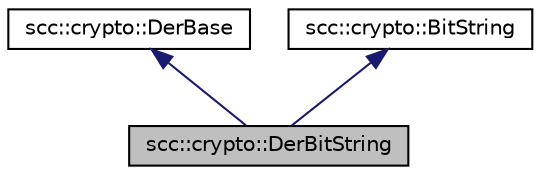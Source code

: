 digraph "scc::crypto::DerBitString"
{
 // LATEX_PDF_SIZE
  edge [fontname="Helvetica",fontsize="10",labelfontname="Helvetica",labelfontsize="10"];
  node [fontname="Helvetica",fontsize="10",shape=record];
  Node1 [label="scc::crypto::DerBitString",height=0.2,width=0.4,color="black", fillcolor="grey75", style="filled", fontcolor="black",tooltip=" "];
  Node2 -> Node1 [dir="back",color="midnightblue",fontsize="10",style="solid",fontname="Helvetica"];
  Node2 [label="scc::crypto::DerBase",height=0.2,width=0.4,color="black", fillcolor="white", style="filled",URL="$d4/d4f/classscc_1_1crypto_1_1DerBase.html",tooltip="ASN.1 base."];
  Node3 -> Node1 [dir="back",color="midnightblue",fontsize="10",style="solid",fontname="Helvetica"];
  Node3 [label="scc::crypto::BitString",height=0.2,width=0.4,color="black", fillcolor="white", style="filled",URL="$d3/d36/classscc_1_1crypto_1_1BitString.html",tooltip="Bit string."];
}
